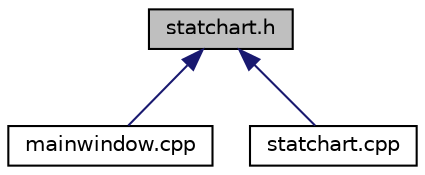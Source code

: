 digraph "statchart.h"
{
  edge [fontname="Helvetica",fontsize="10",labelfontname="Helvetica",labelfontsize="10"];
  node [fontname="Helvetica",fontsize="10",shape=record];
  Node4 [label="statchart.h",height=0.2,width=0.4,color="black", fillcolor="grey75", style="filled", fontcolor="black"];
  Node4 -> Node5 [dir="back",color="midnightblue",fontsize="10",style="solid",fontname="Helvetica"];
  Node5 [label="mainwindow.cpp",height=0.2,width=0.4,color="black", fillcolor="white", style="filled",URL="$mainwindow_8cpp.html"];
  Node4 -> Node6 [dir="back",color="midnightblue",fontsize="10",style="solid",fontname="Helvetica"];
  Node6 [label="statchart.cpp",height=0.2,width=0.4,color="black", fillcolor="white", style="filled",URL="$statchart_8cpp.html"];
}
